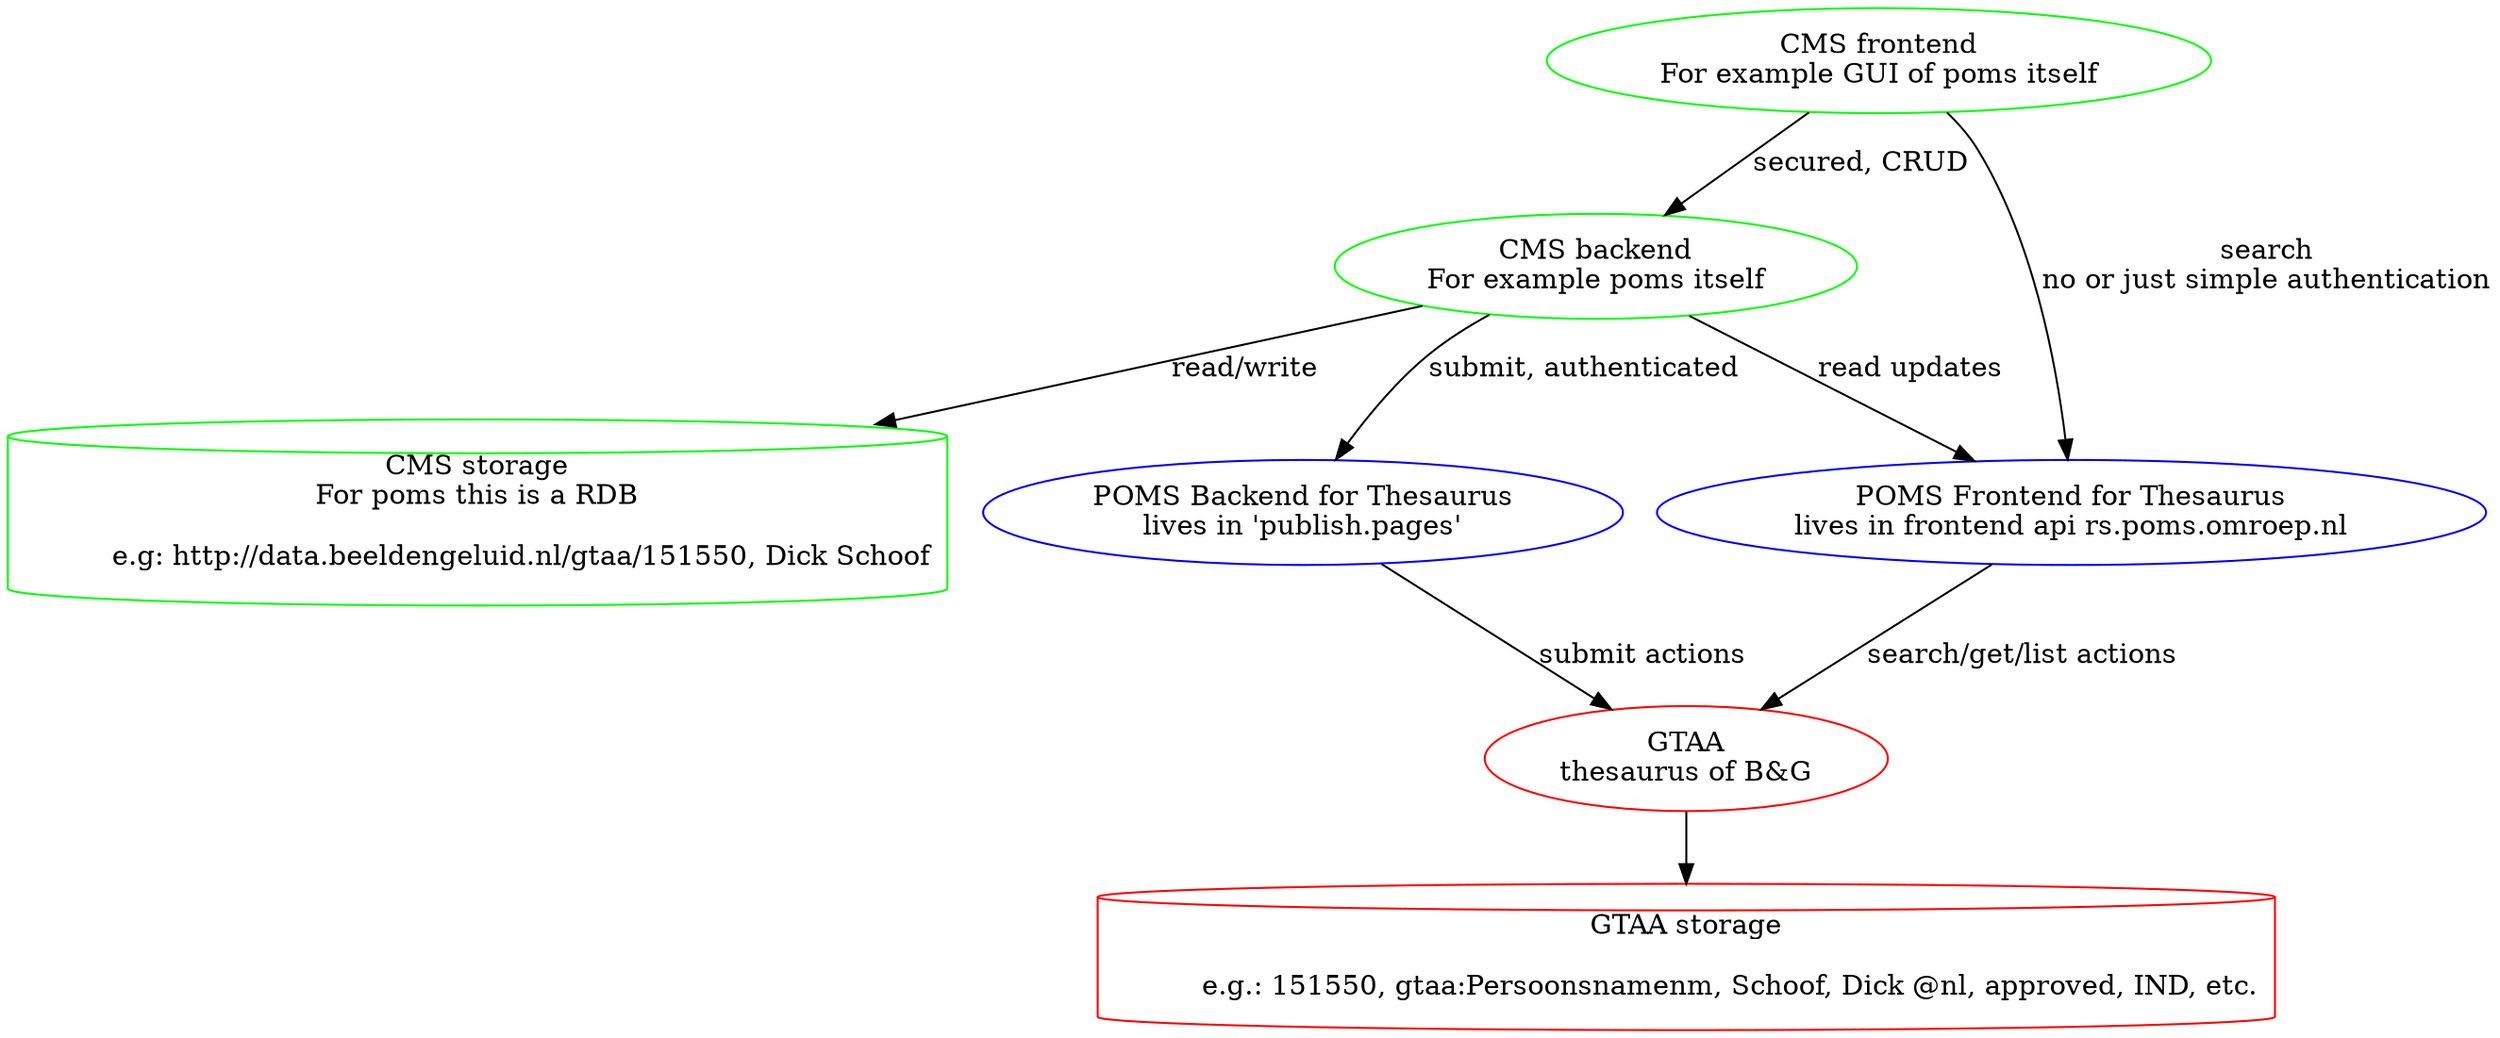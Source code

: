 
strict digraph {

  CMS_FRONTEND [
		label="CMS frontend\nFor example GUI of poms itself",
		color="green"
	]
	CMS_BACKEND  [
	  label="CMS backend\nFor example poms itself"
	  color="green"
	]
  CMS_REPOS [
	  label="CMS storage\nFor poms this is a RDB\n
	  e.g: http://data.beeldengeluid.nl/gtaa/151550, Dick Schoof"
	  color="green"
		shape=cylinder
	]

   GTAA  [
	    label="GTAA\nthesaurus of B&G"
			href="https://gtaa.apis.beeldengeluid.nl/"
	    color="red"
	 ]
	 GTAA_REPOS [
	  label="GTAA storage\n
	  e.g.: 151550, gtaa:Persoonsnamenm, Schoof, Dick @nl, approved, IND, etc."
	  color="red"
		shape=cylinder
	]
   POMS_BACKEND  [
	    label="POMS Backend for Thesaurus\nlives in 'publish.pages'"
			href="https://publish.pages.omroep.nl/docs/api/#/thesaurus"
	    color="blue"
  ]
   POMS_FRONTEND  [
	    label="POMS Frontend for Thesaurus\nlives in frontend api rs.poms.omroep.nl"
	    href="https://rs-test.poms.omroep.nl/v1/docs/api/#/thesaurus"
	    color="blue"
	 ]

	 CMS_FRONTEND -> CMS_BACKEND [label="secured, CRUD"]
	 CMS_FRONTEND -> POMS_FRONTEND [label="search\nno or just simple authentication"]

	 CMS_BACKEND -> POMS_BACKEND [label="submit, authenticated"]
	 CMS_BACKEND -> POMS_FRONTEND [label="read updates"]
	 CMS_BACKEND -> CMS_REPOS [label="read/write"]

   POMS_BACKEND -> GTAA [label="submit actions"]
   POMS_FRONTEND -> GTAA [label="search/get/list actions"]

   GTAA -> GTAA_REPOS



}
